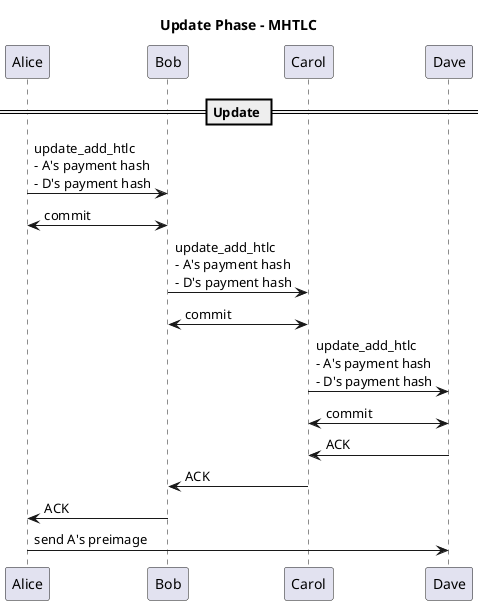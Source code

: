 @startuml
title Update Phase - MHTLC
participant Alice
participant Bob
participant Carol
participant Dave

== Update ==

Alice -> Bob: update_add_htlc\n- A's payment hash\n- D's payment hash
Alice <-> Bob: commit

Bob -> Carol: update_add_htlc\n- A's payment hash\n- D's payment hash
Bob <-> Carol: commit

Carol -> Dave: update_add_htlc\n- A's payment hash\n- D's payment hash
Carol <-> Dave: commit

Dave -> Carol: ACK
Carol -> Bob: ACK
Bob -> Alice: ACK

Alice -> Dave: send A's preimage

@enduml
